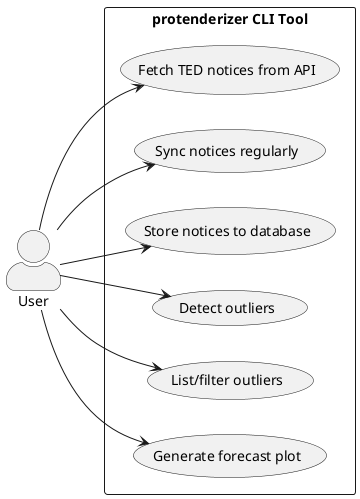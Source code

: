 @startuml usecase
left to right direction
skinparam packageStyle rectangle
skinparam actorStyle awesome

actor "User" as user

rectangle "protenderizer CLI Tool" {
    usecase "Fetch TED notices from API" as UC1
    usecase "Sync notices regularly" as UC2
    usecase "Store notices to database" as UC3
    usecase "Detect outliers" as UC4
    usecase "List/filter outliers" as UC5
    usecase "Generate forecast plot" as UC6
}

user --> UC1
user --> UC2
user --> UC3
user --> UC4
user --> UC5
user --> UC6
@enduml
